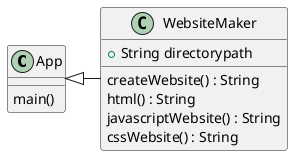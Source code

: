 @startuml
'https://plantuml.com/class-diagram

class App
class WebsiteMaker

App <|- WebsiteMaker

class App {
    main()
}

class WebsiteMaker {
    +String directorypath
    createWebsite() : String
    html() : String
    javascriptWebsite() : String
    cssWebsite() : String
}

@enduml